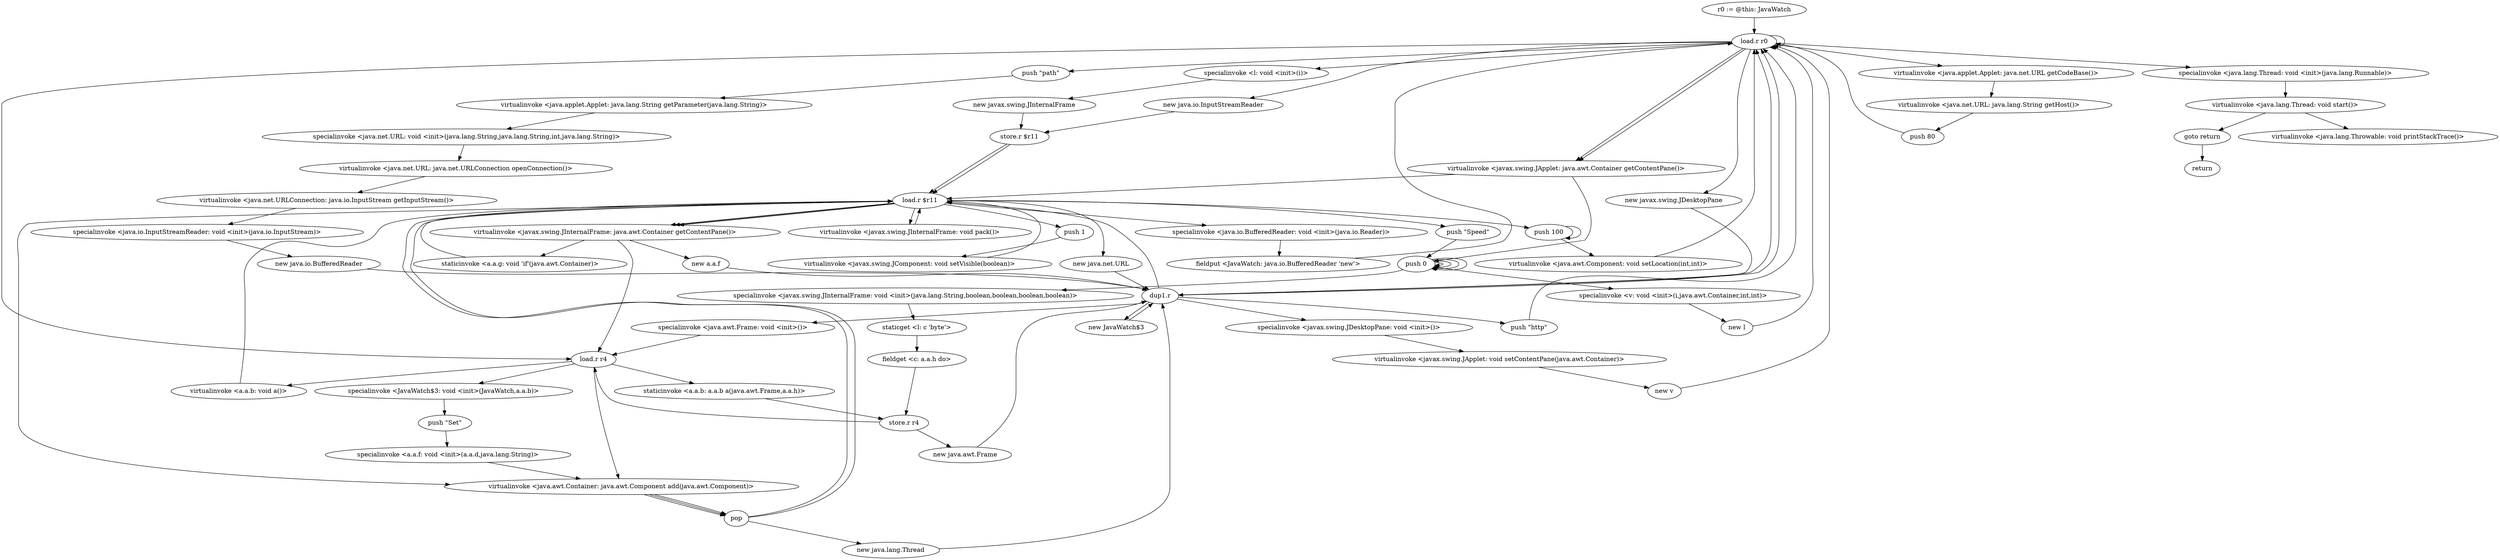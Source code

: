 digraph "" {
    "r0 := @this: JavaWatch"
    "load.r r0"
    "r0 := @this: JavaWatch"->"load.r r0";
    "new java.io.InputStreamReader"
    "load.r r0"->"new java.io.InputStreamReader";
    "store.r $r11"
    "new java.io.InputStreamReader"->"store.r $r11";
    "load.r $r11"
    "store.r $r11"->"load.r $r11";
    "new java.net.URL"
    "load.r $r11"->"new java.net.URL";
    "dup1.r"
    "new java.net.URL"->"dup1.r";
    "push \"http\""
    "dup1.r"->"push \"http\"";
    "push \"http\""->"load.r r0";
    "virtualinvoke <java.applet.Applet: java.net.URL getCodeBase()>"
    "load.r r0"->"virtualinvoke <java.applet.Applet: java.net.URL getCodeBase()>";
    "virtualinvoke <java.net.URL: java.lang.String getHost()>"
    "virtualinvoke <java.applet.Applet: java.net.URL getCodeBase()>"->"virtualinvoke <java.net.URL: java.lang.String getHost()>";
    "push 80"
    "virtualinvoke <java.net.URL: java.lang.String getHost()>"->"push 80";
    "push 80"->"load.r r0";
    "push \"path\""
    "load.r r0"->"push \"path\"";
    "virtualinvoke <java.applet.Applet: java.lang.String getParameter(java.lang.String)>"
    "push \"path\""->"virtualinvoke <java.applet.Applet: java.lang.String getParameter(java.lang.String)>";
    "specialinvoke <java.net.URL: void <init>(java.lang.String,java.lang.String,int,java.lang.String)>"
    "virtualinvoke <java.applet.Applet: java.lang.String getParameter(java.lang.String)>"->"specialinvoke <java.net.URL: void <init>(java.lang.String,java.lang.String,int,java.lang.String)>";
    "virtualinvoke <java.net.URL: java.net.URLConnection openConnection()>"
    "specialinvoke <java.net.URL: void <init>(java.lang.String,java.lang.String,int,java.lang.String)>"->"virtualinvoke <java.net.URL: java.net.URLConnection openConnection()>";
    "virtualinvoke <java.net.URLConnection: java.io.InputStream getInputStream()>"
    "virtualinvoke <java.net.URL: java.net.URLConnection openConnection()>"->"virtualinvoke <java.net.URLConnection: java.io.InputStream getInputStream()>";
    "specialinvoke <java.io.InputStreamReader: void <init>(java.io.InputStream)>"
    "virtualinvoke <java.net.URLConnection: java.io.InputStream getInputStream()>"->"specialinvoke <java.io.InputStreamReader: void <init>(java.io.InputStream)>";
    "new java.io.BufferedReader"
    "specialinvoke <java.io.InputStreamReader: void <init>(java.io.InputStream)>"->"new java.io.BufferedReader";
    "new java.io.BufferedReader"->"dup1.r";
    "dup1.r"->"load.r $r11";
    "specialinvoke <java.io.BufferedReader: void <init>(java.io.Reader)>"
    "load.r $r11"->"specialinvoke <java.io.BufferedReader: void <init>(java.io.Reader)>";
    "fieldput <JavaWatch: java.io.BufferedReader 'new'>"
    "specialinvoke <java.io.BufferedReader: void <init>(java.io.Reader)>"->"fieldput <JavaWatch: java.io.BufferedReader 'new'>";
    "fieldput <JavaWatch: java.io.BufferedReader 'new'>"->"load.r r0";
    "new javax.swing.JDesktopPane"
    "load.r r0"->"new javax.swing.JDesktopPane";
    "new javax.swing.JDesktopPane"->"dup1.r";
    "specialinvoke <javax.swing.JDesktopPane: void <init>()>"
    "dup1.r"->"specialinvoke <javax.swing.JDesktopPane: void <init>()>";
    "virtualinvoke <javax.swing.JApplet: void setContentPane(java.awt.Container)>"
    "specialinvoke <javax.swing.JDesktopPane: void <init>()>"->"virtualinvoke <javax.swing.JApplet: void setContentPane(java.awt.Container)>";
    "new v"
    "virtualinvoke <javax.swing.JApplet: void setContentPane(java.awt.Container)>"->"new v";
    "new v"->"load.r r0";
    "load.r r0"->"load.r r0";
    "virtualinvoke <javax.swing.JApplet: java.awt.Container getContentPane()>"
    "load.r r0"->"virtualinvoke <javax.swing.JApplet: java.awt.Container getContentPane()>";
    "push 0"
    "virtualinvoke <javax.swing.JApplet: java.awt.Container getContentPane()>"->"push 0";
    "push 0"->"push 0";
    "specialinvoke <v: void <init>(i,java.awt.Container,int,int)>"
    "push 0"->"specialinvoke <v: void <init>(i,java.awt.Container,int,int)>";
    "new l"
    "specialinvoke <v: void <init>(i,java.awt.Container,int,int)>"->"new l";
    "new l"->"load.r r0";
    "specialinvoke <l: void <init>(i)>"
    "load.r r0"->"specialinvoke <l: void <init>(i)>";
    "new javax.swing.JInternalFrame"
    "specialinvoke <l: void <init>(i)>"->"new javax.swing.JInternalFrame";
    "new javax.swing.JInternalFrame"->"store.r $r11";
    "store.r $r11"->"load.r $r11";
    "push \"Speed\""
    "load.r $r11"->"push \"Speed\"";
    "push \"Speed\""->"push 0";
    "push 0"->"push 0";
    "push 0"->"push 0";
    "push 0"->"push 0";
    "specialinvoke <javax.swing.JInternalFrame: void <init>(java.lang.String,boolean,boolean,boolean,boolean)>"
    "push 0"->"specialinvoke <javax.swing.JInternalFrame: void <init>(java.lang.String,boolean,boolean,boolean,boolean)>";
    "staticget <l: c 'byte'>"
    "specialinvoke <javax.swing.JInternalFrame: void <init>(java.lang.String,boolean,boolean,boolean,boolean)>"->"staticget <l: c 'byte'>";
    "fieldget <c: a.a.h do>"
    "staticget <l: c 'byte'>"->"fieldget <c: a.a.h do>";
    "store.r r4"
    "fieldget <c: a.a.h do>"->"store.r r4";
    "new java.awt.Frame"
    "store.r r4"->"new java.awt.Frame";
    "new java.awt.Frame"->"dup1.r";
    "specialinvoke <java.awt.Frame: void <init>()>"
    "dup1.r"->"specialinvoke <java.awt.Frame: void <init>()>";
    "load.r r4"
    "specialinvoke <java.awt.Frame: void <init>()>"->"load.r r4";
    "staticinvoke <a.a.b: a.a.b a(java.awt.Frame,a.a.h)>"
    "load.r r4"->"staticinvoke <a.a.b: a.a.b a(java.awt.Frame,a.a.h)>";
    "staticinvoke <a.a.b: a.a.b a(java.awt.Frame,a.a.h)>"->"store.r r4";
    "store.r r4"->"load.r r4";
    "virtualinvoke <a.a.b: void a()>"
    "load.r r4"->"virtualinvoke <a.a.b: void a()>";
    "virtualinvoke <a.a.b: void a()>"->"load.r $r11";
    "virtualinvoke <javax.swing.JInternalFrame: java.awt.Container getContentPane()>"
    "load.r $r11"->"virtualinvoke <javax.swing.JInternalFrame: java.awt.Container getContentPane()>";
    "virtualinvoke <javax.swing.JInternalFrame: java.awt.Container getContentPane()>"->"load.r r4";
    "virtualinvoke <java.awt.Container: java.awt.Component add(java.awt.Component)>"
    "load.r r4"->"virtualinvoke <java.awt.Container: java.awt.Component add(java.awt.Component)>";
    "pop"
    "virtualinvoke <java.awt.Container: java.awt.Component add(java.awt.Component)>"->"pop";
    "pop"->"load.r $r11";
    "load.r $r11"->"virtualinvoke <javax.swing.JInternalFrame: java.awt.Container getContentPane()>";
    "new a.a.f"
    "virtualinvoke <javax.swing.JInternalFrame: java.awt.Container getContentPane()>"->"new a.a.f";
    "new a.a.f"->"dup1.r";
    "new JavaWatch$3"
    "dup1.r"->"new JavaWatch$3";
    "new JavaWatch$3"->"dup1.r";
    "dup1.r"->"load.r r0";
    "load.r r0"->"load.r r4";
    "specialinvoke <JavaWatch$3: void <init>(JavaWatch,a.a.b)>"
    "load.r r4"->"specialinvoke <JavaWatch$3: void <init>(JavaWatch,a.a.b)>";
    "push \"Set\""
    "specialinvoke <JavaWatch$3: void <init>(JavaWatch,a.a.b)>"->"push \"Set\"";
    "specialinvoke <a.a.f: void <init>(a.a.d,java.lang.String)>"
    "push \"Set\""->"specialinvoke <a.a.f: void <init>(a.a.d,java.lang.String)>";
    "specialinvoke <a.a.f: void <init>(a.a.d,java.lang.String)>"->"virtualinvoke <java.awt.Container: java.awt.Component add(java.awt.Component)>";
    "virtualinvoke <java.awt.Container: java.awt.Component add(java.awt.Component)>"->"pop";
    "pop"->"load.r $r11";
    "load.r $r11"->"virtualinvoke <javax.swing.JInternalFrame: java.awt.Container getContentPane()>";
    "staticinvoke <a.a.g: void 'if'(java.awt.Container)>"
    "virtualinvoke <javax.swing.JInternalFrame: java.awt.Container getContentPane()>"->"staticinvoke <a.a.g: void 'if'(java.awt.Container)>";
    "staticinvoke <a.a.g: void 'if'(java.awt.Container)>"->"load.r $r11";
    "virtualinvoke <javax.swing.JInternalFrame: void pack()>"
    "load.r $r11"->"virtualinvoke <javax.swing.JInternalFrame: void pack()>";
    "virtualinvoke <javax.swing.JInternalFrame: void pack()>"->"load.r $r11";
    "push 1"
    "load.r $r11"->"push 1";
    "virtualinvoke <javax.swing.JComponent: void setVisible(boolean)>"
    "push 1"->"virtualinvoke <javax.swing.JComponent: void setVisible(boolean)>";
    "virtualinvoke <javax.swing.JComponent: void setVisible(boolean)>"->"load.r $r11";
    "push 100"
    "load.r $r11"->"push 100";
    "push 100"->"push 100";
    "virtualinvoke <java.awt.Component: void setLocation(int,int)>"
    "push 100"->"virtualinvoke <java.awt.Component: void setLocation(int,int)>";
    "virtualinvoke <java.awt.Component: void setLocation(int,int)>"->"load.r r0";
    "load.r r0"->"virtualinvoke <javax.swing.JApplet: java.awt.Container getContentPane()>";
    "virtualinvoke <javax.swing.JApplet: java.awt.Container getContentPane()>"->"load.r $r11";
    "load.r $r11"->"virtualinvoke <java.awt.Container: java.awt.Component add(java.awt.Component)>";
    "virtualinvoke <java.awt.Container: java.awt.Component add(java.awt.Component)>"->"pop";
    "new java.lang.Thread"
    "pop"->"new java.lang.Thread";
    "new java.lang.Thread"->"dup1.r";
    "dup1.r"->"load.r r0";
    "specialinvoke <java.lang.Thread: void <init>(java.lang.Runnable)>"
    "load.r r0"->"specialinvoke <java.lang.Thread: void <init>(java.lang.Runnable)>";
    "virtualinvoke <java.lang.Thread: void start()>"
    "specialinvoke <java.lang.Thread: void <init>(java.lang.Runnable)>"->"virtualinvoke <java.lang.Thread: void start()>";
    "goto return"
    "virtualinvoke <java.lang.Thread: void start()>"->"goto return";
    "return"
    "goto return"->"return";
    "virtualinvoke <java.lang.Throwable: void printStackTrace()>"
    "virtualinvoke <java.lang.Thread: void start()>"->"virtualinvoke <java.lang.Throwable: void printStackTrace()>";
}
